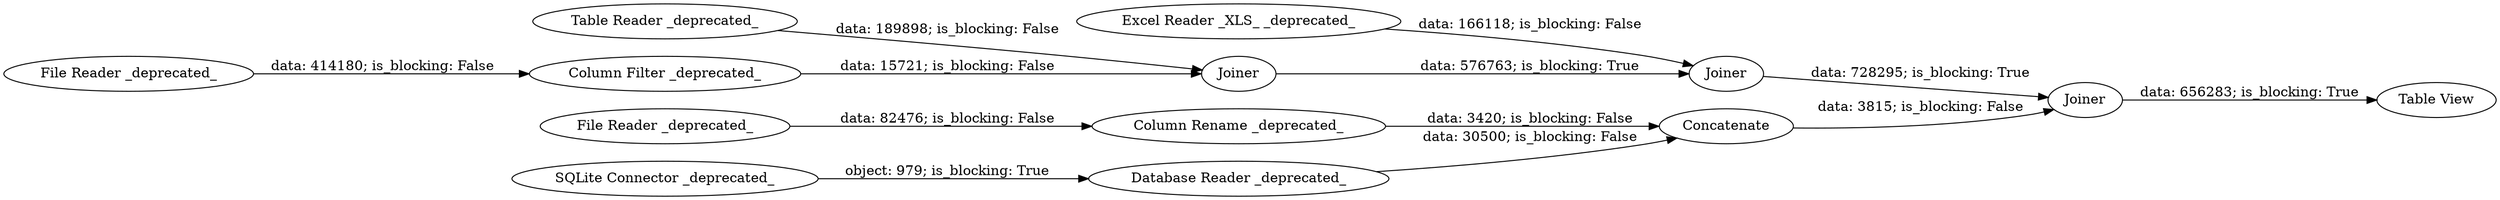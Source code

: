 digraph {
	"-6975746354780154247_241" [label="Excel Reader _XLS_ _deprecated_"]
	"-6975746354780154247_244" [label=Joiner]
	"5942852290019392560_248" [label="Table View"]
	"-6975746354780154247_245" [label=Joiner]
	"-6975746354780154247_238" [label="Database Reader _deprecated_"]
	"-6975746354780154247_232" [label="File Reader _deprecated_"]
	"-6975746354780154247_243" [label=Joiner]
	"-6975746354780154247_239" [label="SQLite Connector _deprecated_"]
	"-6975746354780154247_156" [label="Column Rename _deprecated_"]
	"-6975746354780154247_236" [label="File Reader _deprecated_"]
	"-6975746354780154247_233" [label="Table Reader _deprecated_"]
	"-6975746354780154247_246" [label=Concatenate]
	"-6975746354780154247_152" [label="Column Filter _deprecated_"]
	"-6975746354780154247_244" -> "-6975746354780154247_245" [label="data: 728295; is_blocking: True"]
	"-6975746354780154247_236" -> "-6975746354780154247_156" [label="data: 82476; is_blocking: False"]
	"-6975746354780154247_152" -> "-6975746354780154247_243" [label="data: 15721; is_blocking: False"]
	"-6975746354780154247_243" -> "-6975746354780154247_244" [label="data: 576763; is_blocking: True"]
	"-6975746354780154247_238" -> "-6975746354780154247_246" [label="data: 30500; is_blocking: False"]
	"-6975746354780154247_232" -> "-6975746354780154247_152" [label="data: 414180; is_blocking: False"]
	"-6975746354780154247_156" -> "-6975746354780154247_246" [label="data: 3420; is_blocking: False"]
	"-6975746354780154247_246" -> "-6975746354780154247_245" [label="data: 3815; is_blocking: False"]
	"-6975746354780154247_241" -> "-6975746354780154247_244" [label="data: 166118; is_blocking: False"]
	"-6975746354780154247_233" -> "-6975746354780154247_243" [label="data: 189898; is_blocking: False"]
	"-6975746354780154247_245" -> "5942852290019392560_248" [label="data: 656283; is_blocking: True"]
	"-6975746354780154247_239" -> "-6975746354780154247_238" [label="object: 979; is_blocking: True"]
	rankdir=LR
}
